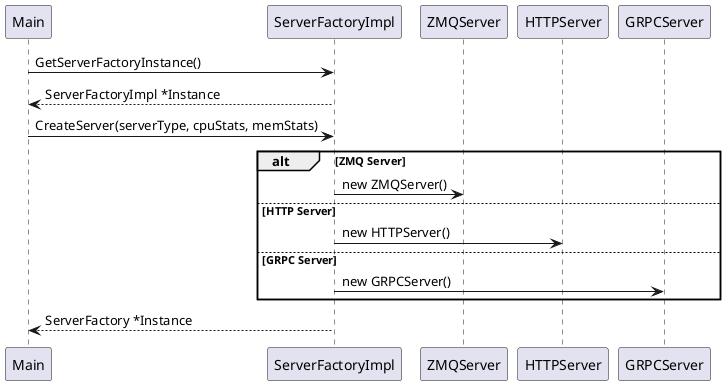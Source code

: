 @startuml
Main -> ServerFactoryImpl: GetServerFactoryInstance()
ServerFactoryImpl --> Main: ServerFactoryImpl *Instance
Main -> ServerFactoryImpl: CreateServer(serverType, cpuStats, memStats)
alt ZMQ Server
ServerFactoryImpl -> ZMQServer: new ZMQServer()
else HTTP Server
ServerFactoryImpl -> HTTPServer: new HTTPServer()
else GRPC Server
ServerFactoryImpl -> GRPCServer: new GRPCServer()
end

ServerFactoryImpl --> Main: ServerFactory *Instance
@enduml